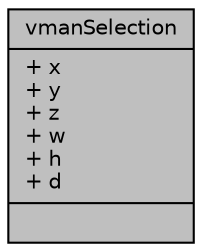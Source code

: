digraph "vmanSelection"
{
  bgcolor="transparent";
  edge [fontname="Helvetica",fontsize="10",labelfontname="Helvetica",labelfontsize="10"];
  node [fontname="Helvetica",fontsize="10",shape=record];
  Node1 [label="{vmanSelection\n|+ x\l+ y\l+ z\l+ w\l+ h\l+ d\l|}",height=0.2,width=0.4,color="black", fillcolor="grey75", style="filled" fontcolor="black"];
}
